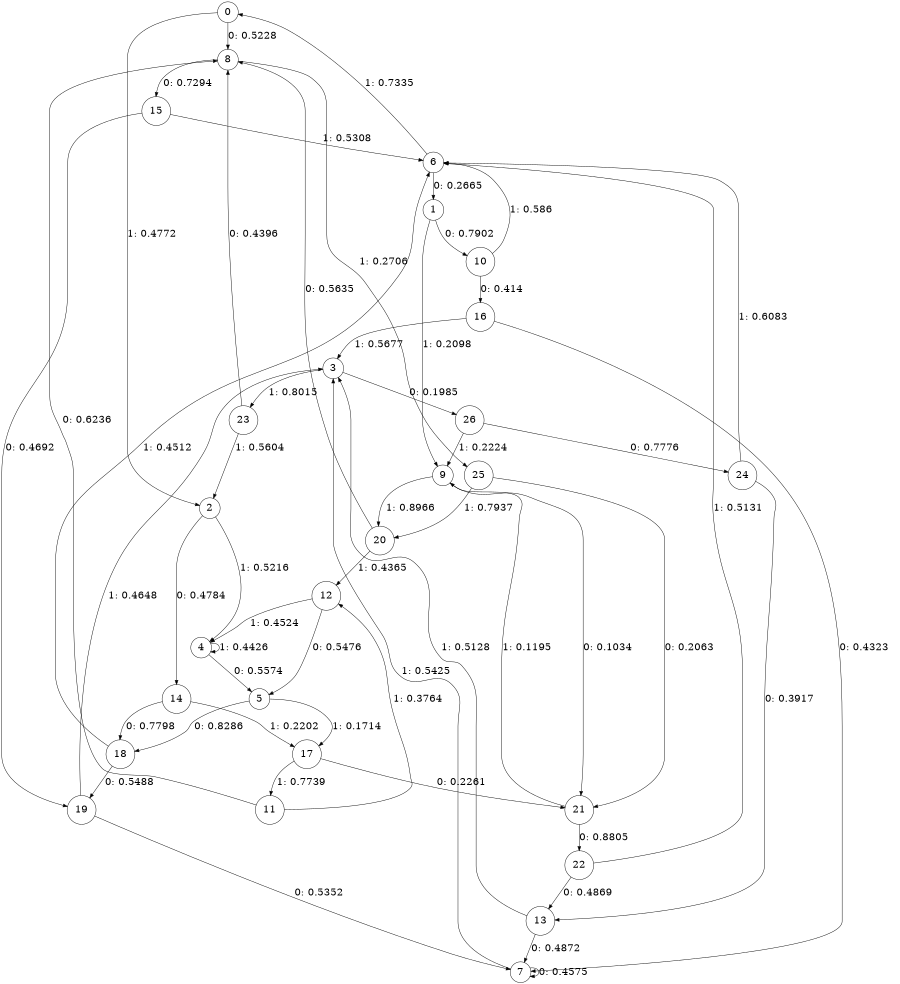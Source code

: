 digraph "ch8faceL7" {
size = "6,8.5";
ratio = "fill";
node [shape = circle];
node [fontsize = 24];
edge [fontsize = 24];
0 -> 8 [label = "0: 0.5228   "];
0 -> 2 [label = "1: 0.4772   "];
1 -> 10 [label = "0: 0.7902   "];
1 -> 9 [label = "1: 0.2098   "];
2 -> 14 [label = "0: 0.4784   "];
2 -> 4 [label = "1: 0.5216   "];
3 -> 26 [label = "0: 0.1985   "];
3 -> 23 [label = "1: 0.8015   "];
4 -> 5 [label = "0: 0.5574   "];
4 -> 4 [label = "1: 0.4426   "];
5 -> 18 [label = "0: 0.8286   "];
5 -> 17 [label = "1: 0.1714   "];
6 -> 1 [label = "0: 0.2665   "];
6 -> 0 [label = "1: 0.7335   "];
7 -> 7 [label = "0: 0.4575   "];
7 -> 3 [label = "1: 0.5425   "];
8 -> 15 [label = "0: 0.7294   "];
8 -> 25 [label = "1: 0.2706   "];
9 -> 21 [label = "0: 0.1034   "];
9 -> 20 [label = "1: 0.8966   "];
10 -> 16 [label = "0: 0.414    "];
10 -> 6 [label = "1: 0.586    "];
11 -> 8 [label = "0: 0.6236   "];
11 -> 12 [label = "1: 0.3764   "];
12 -> 5 [label = "0: 0.5476   "];
12 -> 4 [label = "1: 0.4524   "];
13 -> 7 [label = "0: 0.4872   "];
13 -> 3 [label = "1: 0.5128   "];
14 -> 18 [label = "0: 0.7798   "];
14 -> 17 [label = "1: 0.2202   "];
15 -> 19 [label = "0: 0.4692   "];
15 -> 6 [label = "1: 0.5308   "];
16 -> 7 [label = "0: 0.4323   "];
16 -> 3 [label = "1: 0.5677   "];
17 -> 21 [label = "0: 0.2261   "];
17 -> 11 [label = "1: 0.7739   "];
18 -> 19 [label = "0: 0.5488   "];
18 -> 6 [label = "1: 0.4512   "];
19 -> 7 [label = "0: 0.5352   "];
19 -> 3 [label = "1: 0.4648   "];
20 -> 8 [label = "0: 0.5635   "];
20 -> 12 [label = "1: 0.4365   "];
21 -> 22 [label = "0: 0.8805   "];
21 -> 9 [label = "1: 0.1195   "];
22 -> 13 [label = "0: 0.4869   "];
22 -> 6 [label = "1: 0.5131   "];
23 -> 8 [label = "0: 0.4396   "];
23 -> 2 [label = "1: 0.5604   "];
24 -> 13 [label = "0: 0.3917   "];
24 -> 6 [label = "1: 0.6083   "];
25 -> 21 [label = "0: 0.2063   "];
25 -> 20 [label = "1: 0.7937   "];
26 -> 24 [label = "0: 0.7776   "];
26 -> 9 [label = "1: 0.2224   "];
}